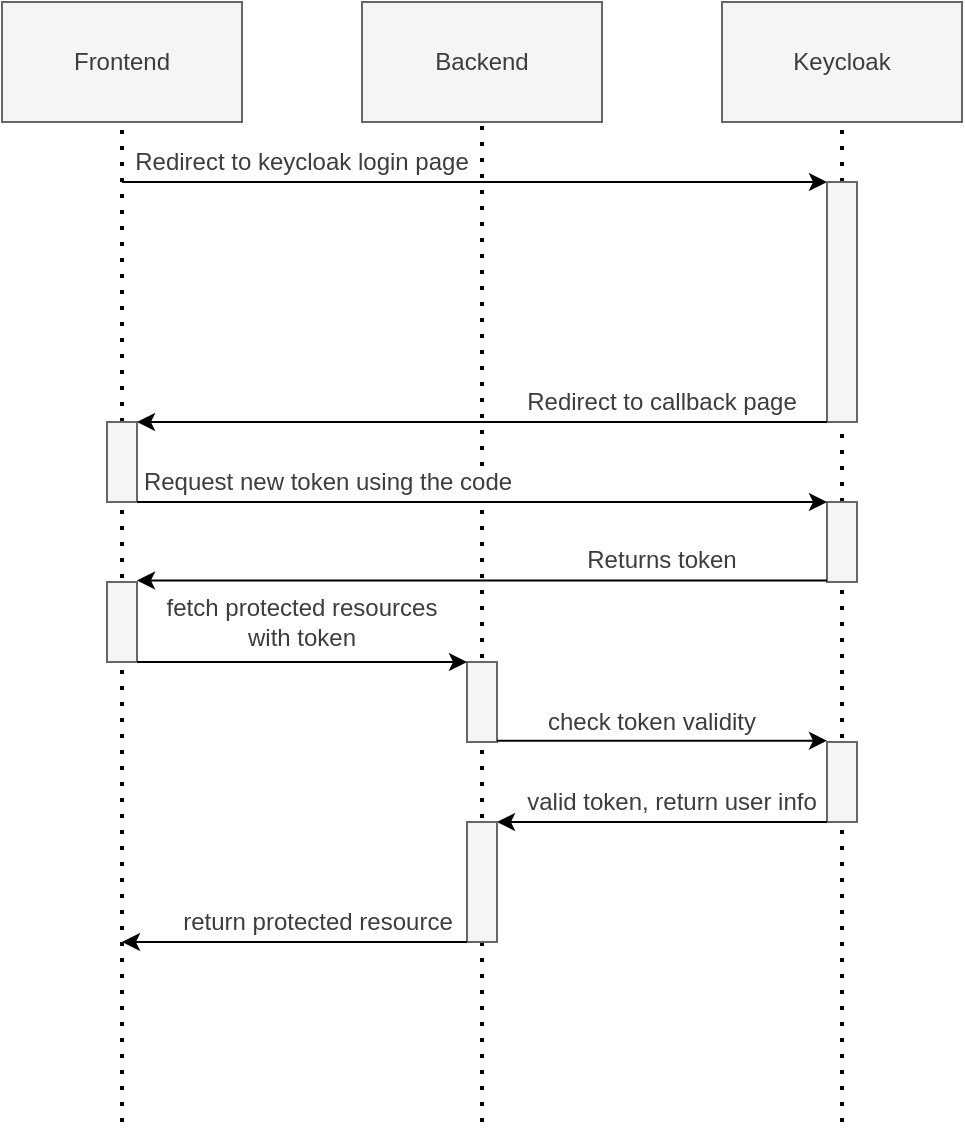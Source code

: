 <mxfile>
    <diagram id="FWiJDPVRLPy7m21FmPq1" name="Page-1">
        <mxGraphModel dx="1112" dy="446" grid="1" gridSize="10" guides="1" tooltips="1" connect="1" arrows="1" fold="1" page="1" pageScale="1" pageWidth="850" pageHeight="1100" background="#FFFFFF" math="0" shadow="0">
            <root>
                <mxCell id="0"/>
                <mxCell id="1" parent="0"/>
                <mxCell id="40" value="" style="endArrow=none;dashed=1;html=1;dashPattern=1 3;strokeWidth=2;rounded=0;strokeColor=#000000;startArrow=none;" parent="1" source="51" target="41" edge="1">
                    <mxGeometry width="50" height="50" relative="1" as="geometry">
                        <mxPoint x="160" y="650" as="sourcePoint"/>
                        <mxPoint x="160" y="120" as="targetPoint"/>
                    </mxGeometry>
                </mxCell>
                <mxCell id="41" value="&lt;font color=&quot;#3d3d3d&quot;&gt;Frontend&lt;/font&gt;" style="rounded=0;whiteSpace=wrap;html=1;fillColor=#f5f5f5;strokeColor=#666666;fontColor=#333333;" parent="1" vertex="1">
                    <mxGeometry x="100" y="90" width="120" height="60" as="geometry"/>
                </mxCell>
                <mxCell id="42" value="" style="endArrow=none;dashed=1;html=1;dashPattern=1 3;strokeWidth=2;rounded=0;strokeColor=#000000;" parent="1" target="43" edge="1">
                    <mxGeometry width="50" height="50" relative="1" as="geometry">
                        <mxPoint x="340" y="650" as="sourcePoint"/>
                        <mxPoint x="340" y="120" as="targetPoint"/>
                    </mxGeometry>
                </mxCell>
                <mxCell id="43" value="&lt;font color=&quot;#3d3d3d&quot;&gt;Backend&lt;/font&gt;" style="rounded=0;whiteSpace=wrap;html=1;fillColor=#f5f5f5;strokeColor=#666666;fontColor=#333333;" parent="1" vertex="1">
                    <mxGeometry x="280" y="90" width="120" height="60" as="geometry"/>
                </mxCell>
                <mxCell id="44" value="" style="endArrow=none;dashed=1;html=1;dashPattern=1 3;strokeWidth=2;rounded=0;strokeColor=#000000;startArrow=none;" parent="1" source="47" target="45" edge="1">
                    <mxGeometry width="50" height="50" relative="1" as="geometry">
                        <mxPoint x="520" y="650" as="sourcePoint"/>
                        <mxPoint x="520" y="120" as="targetPoint"/>
                    </mxGeometry>
                </mxCell>
                <mxCell id="45" value="&lt;font color=&quot;#3d3d3d&quot;&gt;Keycloak&lt;br&gt;&lt;/font&gt;" style="rounded=0;whiteSpace=wrap;html=1;fillColor=#f5f5f5;strokeColor=#666666;fontColor=#333333;" parent="1" vertex="1">
                    <mxGeometry x="460" y="90" width="120" height="60" as="geometry"/>
                </mxCell>
                <mxCell id="46" value="" style="endArrow=classic;html=1;fontColor=#3D3D3D;strokeColor=#000000;entryX=0;entryY=0;entryDx=0;entryDy=0;" parent="1" target="47" edge="1">
                    <mxGeometry width="50" height="50" relative="1" as="geometry">
                        <mxPoint x="160" y="180" as="sourcePoint"/>
                        <mxPoint x="520" y="180" as="targetPoint"/>
                    </mxGeometry>
                </mxCell>
                <mxCell id="47" value="" style="rounded=0;whiteSpace=wrap;html=1;labelBackgroundColor=#FFFFFF;fontColor=#333333;fillColor=#f5f5f5;strokeColor=#666666;" parent="1" vertex="1">
                    <mxGeometry x="512.5" y="180" width="15" height="120" as="geometry"/>
                </mxCell>
                <mxCell id="48" value="" style="endArrow=none;dashed=1;html=1;dashPattern=1 3;strokeWidth=2;rounded=0;strokeColor=#000000;startArrow=none;" parent="1" source="56" target="47" edge="1">
                    <mxGeometry width="50" height="50" relative="1" as="geometry">
                        <mxPoint x="520" y="650" as="sourcePoint"/>
                        <mxPoint x="520" y="150" as="targetPoint"/>
                    </mxGeometry>
                </mxCell>
                <mxCell id="49" value="Redirect to keycloak login page" style="text;html=1;strokeColor=none;fillColor=none;align=center;verticalAlign=middle;whiteSpace=wrap;rounded=0;labelBackgroundColor=#FFFFFF;fontColor=#3D3D3D;" parent="1" vertex="1">
                    <mxGeometry x="160" y="160" width="180" height="20" as="geometry"/>
                </mxCell>
                <mxCell id="51" value="" style="rounded=0;whiteSpace=wrap;html=1;labelBackgroundColor=#FFFFFF;fontColor=#333333;fillColor=#f5f5f5;strokeColor=#666666;" parent="1" vertex="1">
                    <mxGeometry x="152.5" y="300" width="15" height="40" as="geometry"/>
                </mxCell>
                <mxCell id="52" value="" style="endArrow=none;dashed=1;html=1;dashPattern=1 3;strokeWidth=2;rounded=0;strokeColor=#000000;" parent="1" target="51" edge="1">
                    <mxGeometry width="50" height="50" relative="1" as="geometry">
                        <mxPoint x="160" y="650" as="sourcePoint"/>
                        <mxPoint x="160" y="150" as="targetPoint"/>
                    </mxGeometry>
                </mxCell>
                <mxCell id="53" value="" style="endArrow=classic;html=1;fontColor=#3D3D3D;strokeColor=#000000;exitX=0;exitY=1;exitDx=0;exitDy=0;entryX=1;entryY=0;entryDx=0;entryDy=0;" parent="1" source="47" target="51" edge="1">
                    <mxGeometry width="50" height="50" relative="1" as="geometry">
                        <mxPoint x="450" y="270" as="sourcePoint"/>
                        <mxPoint x="500" y="220" as="targetPoint"/>
                    </mxGeometry>
                </mxCell>
                <mxCell id="54" value="Redirect to callback page" style="text;html=1;strokeColor=none;fillColor=none;align=center;verticalAlign=middle;whiteSpace=wrap;rounded=0;labelBackgroundColor=#FFFFFF;fontColor=#3D3D3D;" parent="1" vertex="1">
                    <mxGeometry x="360" y="280" width="140" height="20" as="geometry"/>
                </mxCell>
                <mxCell id="56" value="" style="rounded=0;whiteSpace=wrap;html=1;labelBackgroundColor=#FFFFFF;fontColor=#333333;fillColor=#f5f5f5;strokeColor=#666666;" parent="1" vertex="1">
                    <mxGeometry x="512.5" y="340" width="15" height="40" as="geometry"/>
                </mxCell>
                <mxCell id="57" value="" style="endArrow=none;dashed=1;html=1;dashPattern=1 3;strokeWidth=2;rounded=0;strokeColor=#000000;" parent="1" target="56" edge="1">
                    <mxGeometry width="50" height="50" relative="1" as="geometry">
                        <mxPoint x="520" y="650" as="sourcePoint"/>
                        <mxPoint x="520" y="300" as="targetPoint"/>
                    </mxGeometry>
                </mxCell>
                <mxCell id="58" value="" style="endArrow=classic;html=1;fontColor=#3D3D3D;strokeColor=#000000;entryX=0;entryY=0;entryDx=0;entryDy=0;exitX=1;exitY=1;exitDx=0;exitDy=0;" parent="1" source="51" target="56" edge="1">
                    <mxGeometry width="50" height="50" relative="1" as="geometry">
                        <mxPoint x="170" y="350" as="sourcePoint"/>
                        <mxPoint x="512.5" y="338.82" as="targetPoint"/>
                    </mxGeometry>
                </mxCell>
                <mxCell id="62" value="Request new token using the code" style="text;html=1;strokeColor=none;fillColor=none;align=center;verticalAlign=middle;whiteSpace=wrap;rounded=0;labelBackgroundColor=#FFFFFF;fontColor=#3D3D3D;" parent="1" vertex="1">
                    <mxGeometry x="167.5" y="320" width="190" height="20" as="geometry"/>
                </mxCell>
                <mxCell id="63" value="" style="rounded=0;whiteSpace=wrap;html=1;labelBackgroundColor=#FFFFFF;fontColor=#333333;fillColor=#f5f5f5;strokeColor=#666666;" parent="1" vertex="1">
                    <mxGeometry x="152.5" y="380" width="15" height="40" as="geometry"/>
                </mxCell>
                <mxCell id="64" value="" style="endArrow=classic;html=1;fontColor=#3D3D3D;strokeColor=#000000;exitX=0;exitY=1;exitDx=0;exitDy=0;entryX=1;entryY=0;entryDx=0;entryDy=0;" parent="1" edge="1">
                    <mxGeometry width="50" height="50" relative="1" as="geometry">
                        <mxPoint x="512.5" y="379.23" as="sourcePoint"/>
                        <mxPoint x="167.5" y="379.23" as="targetPoint"/>
                    </mxGeometry>
                </mxCell>
                <mxCell id="65" value="Returns token" style="text;html=1;strokeColor=none;fillColor=none;align=center;verticalAlign=middle;whiteSpace=wrap;rounded=0;labelBackgroundColor=#FFFFFF;fontColor=#3D3D3D;" parent="1" vertex="1">
                    <mxGeometry x="360" y="359.23" width="140" height="20" as="geometry"/>
                </mxCell>
                <mxCell id="67" value="" style="rounded=0;whiteSpace=wrap;html=1;labelBackgroundColor=#FFFFFF;fontColor=#333333;fillColor=#f5f5f5;strokeColor=#666666;" parent="1" vertex="1">
                    <mxGeometry x="332.5" y="420" width="15" height="40" as="geometry"/>
                </mxCell>
                <mxCell id="68" value="" style="endArrow=classic;html=1;fontColor=#3D3D3D;strokeColor=#000000;exitX=1;exitY=1;exitDx=0;exitDy=0;entryX=0;entryY=0;entryDx=0;entryDy=0;" parent="1" source="63" target="67" edge="1">
                    <mxGeometry width="50" height="50" relative="1" as="geometry">
                        <mxPoint x="522.5" y="389.23" as="sourcePoint"/>
                        <mxPoint x="177.5" y="389.23" as="targetPoint"/>
                    </mxGeometry>
                </mxCell>
                <mxCell id="70" value="fetch protected resources with token" style="text;html=1;strokeColor=none;fillColor=none;align=center;verticalAlign=middle;whiteSpace=wrap;rounded=0;labelBackgroundColor=#FFFFFF;fontColor=#3D3D3D;" parent="1" vertex="1">
                    <mxGeometry x="180" y="390" width="140" height="20" as="geometry"/>
                </mxCell>
                <mxCell id="71" value="" style="endArrow=classic;html=1;fontColor=#3D3D3D;strokeColor=#000000;exitX=1;exitY=1;exitDx=0;exitDy=0;entryX=0;entryY=0;entryDx=0;entryDy=0;" parent="1" edge="1">
                    <mxGeometry width="50" height="50" relative="1" as="geometry">
                        <mxPoint x="347.5" y="459.35" as="sourcePoint"/>
                        <mxPoint x="512.5" y="459.35" as="targetPoint"/>
                    </mxGeometry>
                </mxCell>
                <mxCell id="72" value="check token validity" style="text;html=1;strokeColor=none;fillColor=none;align=center;verticalAlign=middle;whiteSpace=wrap;rounded=0;labelBackgroundColor=#FFFFFF;fontColor=#3D3D3D;" parent="1" vertex="1">
                    <mxGeometry x="355" y="440" width="140" height="20" as="geometry"/>
                </mxCell>
                <mxCell id="73" value="" style="rounded=0;whiteSpace=wrap;html=1;labelBackgroundColor=#FFFFFF;fontColor=#333333;fillColor=#f5f5f5;strokeColor=#666666;" parent="1" vertex="1">
                    <mxGeometry x="512.5" y="460" width="15" height="40" as="geometry"/>
                </mxCell>
                <mxCell id="76" value="" style="endArrow=classic;html=1;fontColor=#3D3D3D;strokeColor=#000000;exitX=0;exitY=1;exitDx=0;exitDy=0;entryX=1;entryY=0;entryDx=0;entryDy=0;" parent="1" source="73" target="77" edge="1">
                    <mxGeometry width="50" height="50" relative="1" as="geometry">
                        <mxPoint x="357.5" y="469.35" as="sourcePoint"/>
                        <mxPoint x="350" y="500" as="targetPoint"/>
                    </mxGeometry>
                </mxCell>
                <mxCell id="77" value="" style="rounded=0;whiteSpace=wrap;html=1;labelBackgroundColor=#FFFFFF;fontColor=#333333;fillColor=#f5f5f5;strokeColor=#666666;" parent="1" vertex="1">
                    <mxGeometry x="332.5" y="500" width="15" height="60" as="geometry"/>
                </mxCell>
                <mxCell id="78" value="valid token, return user info" style="text;html=1;strokeColor=none;fillColor=none;align=center;verticalAlign=middle;whiteSpace=wrap;rounded=0;labelBackgroundColor=#FFFFFF;fontColor=#3D3D3D;" parent="1" vertex="1">
                    <mxGeometry x="360" y="480" width="150" height="20" as="geometry"/>
                </mxCell>
                <mxCell id="79" value="" style="endArrow=classic;html=1;fontColor=#3D3D3D;strokeColor=#000000;exitX=0;exitY=1;exitDx=0;exitDy=0;entryX=1;entryY=0;entryDx=0;entryDy=0;" parent="1" source="77" edge="1">
                    <mxGeometry width="50" height="50" relative="1" as="geometry">
                        <mxPoint x="325" y="560" as="sourcePoint"/>
                        <mxPoint x="160" y="560" as="targetPoint"/>
                    </mxGeometry>
                </mxCell>
                <mxCell id="80" value="return protected resource" style="text;html=1;strokeColor=none;fillColor=none;align=center;verticalAlign=middle;whiteSpace=wrap;rounded=0;labelBackgroundColor=#FFFFFF;fontColor=#3D3D3D;" parent="1" vertex="1">
                    <mxGeometry x="182.5" y="540" width="150" height="20" as="geometry"/>
                </mxCell>
            </root>
        </mxGraphModel>
    </diagram>
</mxfile>